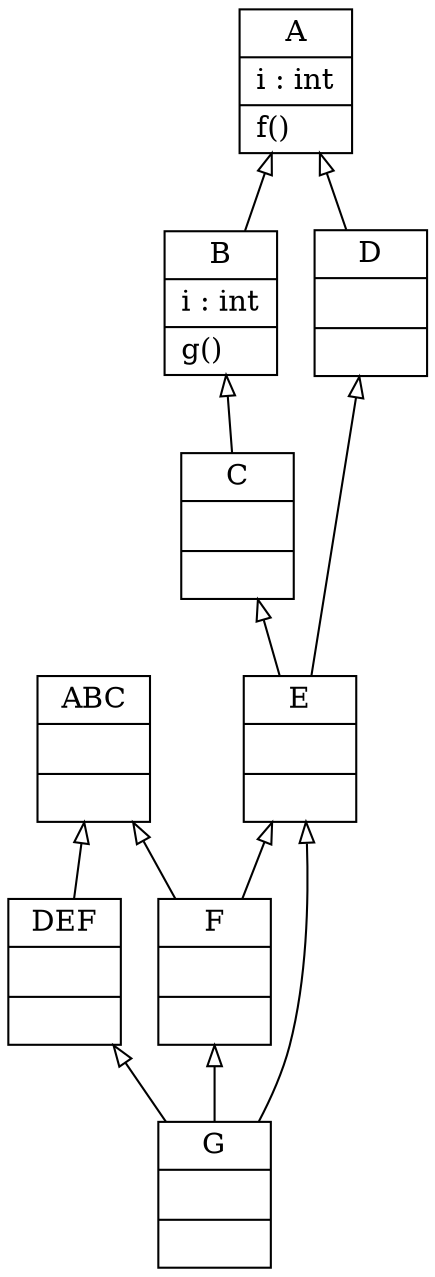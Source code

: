 digraph "classes_sample_class_module" {
charset="utf-8"
rankdir=BT
"0" [label="{A|i : int\l|f()\l}", shape="record"];
"1" [label="{ABC|\l|}", shape="record"];
"2" [label="{B|i : int\l|g()\l}", shape="record"];
"3" [label="{C|\l|}", shape="record"];
"4" [label="{D|\l|}", shape="record"];
"5" [label="{DEF|\l|}", shape="record"];
"6" [label="{E|\l|}", shape="record"];
"7" [label="{F|\l|}", shape="record"];
"8" [label="{G|\l|}", shape="record"];
"2" -> "0" [arrowhead="empty", arrowtail="none"];
"3" -> "2" [arrowhead="empty", arrowtail="none"];
"4" -> "0" [arrowhead="empty", arrowtail="none"];
"5" -> "1" [arrowhead="empty", arrowtail="none"];
"6" -> "3" [arrowhead="empty", arrowtail="none"];
"6" -> "4" [arrowhead="empty", arrowtail="none"];
"7" -> "1" [arrowhead="empty", arrowtail="none"];
"7" -> "6" [arrowhead="empty", arrowtail="none"];
"8" -> "5" [arrowhead="empty", arrowtail="none"];
"8" -> "6" [arrowhead="empty", arrowtail="none"];
"8" -> "7" [arrowhead="empty", arrowtail="none"];
}
